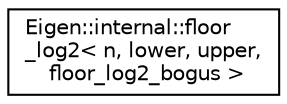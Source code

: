 digraph "Graphical Class Hierarchy"
{
  edge [fontname="Helvetica",fontsize="10",labelfontname="Helvetica",labelfontsize="10"];
  node [fontname="Helvetica",fontsize="10",shape=record];
  rankdir="LR";
  Node1 [label="Eigen::internal::floor\l_log2\< n, lower, upper,\l floor_log2_bogus \>",height=0.2,width=0.4,color="black", fillcolor="white", style="filled",URL="$struct_eigen_1_1internal_1_1floor__log2_3_01n_00_01lower_00_01upper_00_01floor__log2__bogus_01_4.html"];
}
